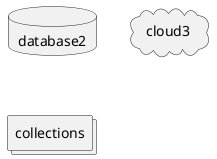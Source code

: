 {
  "sha1": "4m3ku59xya94ebv2t60hin2nvgeqoqj",
  "insertion": {
    "when": "2024-05-30T20:48:20.510Z",
    "user": "plantuml@gmail.com"
  }
}
@startuml
database database2
cloud cloud3
collections collections
@enduml
